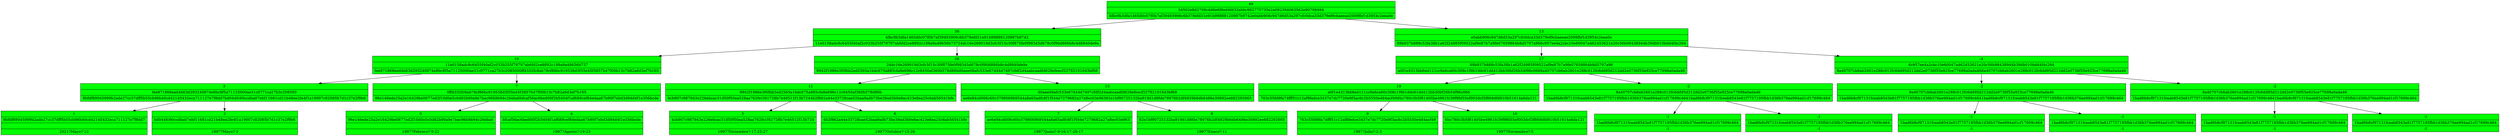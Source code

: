 digraph G{ 
node[shape="record"] 
node0xc00059fbc8[style="filled"; fillcolor="green" color="black"; label="{49 | 34502e8d2708c4d6e6f8ed4fd32ebbc962775735e2a092394063562e90708494 | 4fbc9b3dfa1465d0c07f0b7af39493906c6b378efd31e91b99888120987b9742e0abb906c947d6d53a297cfc0dca33d379ef9cbaeeae2009fbf1d3954c2eea0e}"];
node0xc00059fb48[style="filled"; fillcolor="green" color="black"; label="{36 | 4fbc9b3dfa1465d0c07f0b7af39493906c6b378efd31e91b99888120987b9742 | 11e0158adc8c6455f40af2c033b255f78797ab6fd2ce8892c188a9a48656b73724dc16e269019d3cfc5f15c30f875fe0f98345d678c0f90d886b8c4d8840de9a}"];
node0xc00059fa48[style="filled"; fillcolor="green" color="black"; label="{10 | 11e0158adc8c6455f40af2c033b255f78797ab6fd2ce8892c188a9a48656b737 | fee971868eed4b63d293240874e8bc8f5a71125000ae31c0771ca27b3c2085000ff4332fc8ab78cf86bc919538d3f35e45f3857b47f00b13c7b82a6d3ef7b165}"];
node0xc00059f848[style="filled"; fillcolor="green" color="black"; label="{3 | fee971868eed4b63d293240874e8bc8f5a71125000ae31c0771ca27b3c208500 | 9bfdf89045999b2ade27cc37dff5b55cb96b40cd42145432eca711127e7f8dd7bd044fc90ccdba07ebf11681cd21b48ee2fe4f1a19007c82085b7d1c37e2f9b6}"];
node0xc00059e308[style="filled"; fillcolor="green" color="black"; label="{1 | 9bfdf89045999b2ade27cc37dff5b55cb96b40cd42145432eca711127e7f8dd7 | |2021?Mayo?-12}"];
node0xc00059f848->node0xc00059e308;
node0xc00059e408[style="filled"; fillcolor="green" color="black"; label="{2 | bd044fc90ccdba07ebf11681cd21b48ee2fe4f1a19007c82085b7d1c37e2f9b6 | |1997?Mayo?-3}"];
node0xc00059f848->node0xc00059e408;
node0xc00059fa48->node0xc00059f848;
node0xc00059f888[style="filled"; fillcolor="green" color="black"; label="{7 | 0ff4332fc8ab78cf86bc919538d3f35e45f3857b47f00b13c7b82a6d3ef7b165 | 96e146ede25a2e16429be0677ed2f10d0e5c0d82b90a9e7bac96b9b94c26eba0bfcaf56ac6bed00f2b5404f1af689cef84edaa67b90f7ebd3d94d4f1e356bcde}"];
node0xc00059e488[style="filled"; fillcolor="green" color="black"; label="{3 | 96e146ede25a2e16429be0677ed2f10d0e5c0d82b90a9e7bac96b9b94c26eba0 | |1997?Febrero?-5-22}"];
node0xc00059f888->node0xc00059e488;
node0xc00059e5c8[style="filled"; fillcolor="green" color="black"; label="{4 | bfcaf56ac6bed00f2b5404f1af689cef84edaa67b90f7ebd3d94d4f1e356bcde | |1997?Agosto?-19-23}"];
node0xc00059f888->node0xc00059e5c8;
node0xc00059fa48->node0xc00059f888;
node0xc00059fb48->node0xc00059fa48;
node0xc00059fa88[style="filled"; fillcolor="green" color="black"; label="{26 | 24dc16e269019d3cfc5f15c30f875fe0f98345d678c0f90d886b8c4d8840de9a | 9942f1986e3f0fbb2ed2565a1bdc675a885cfa8e696c12c9450af360b578d86bd0aee08afc533e67d44d7497cfdf2d4aabcaadfd628efeecf22782101643bf68}"];
node0xc00059f8c8[style="filled"; fillcolor="green" color="black"; label="{11 | 9942f1986e3f0fbb2ed2565a1bdc675a885cfa8e696c12c9450af360b578d86b | 4cb907c987943e226ebcac31d50f50ea528aa762fe1f41728b7e46512f13b7244b2f862a44e33728cae52baa9adb73be39ad3b0e8ac423e8ea25c6ab56541bfe}"];
node0xc00059e6c8[style="filled"; fillcolor="green" color="black"; label="{5 | 4cb907c987943e226ebcac31d50f50ea528aa762fe1f41728b7e46512f13b724 | |1997?Diciembre?-17-25-27}"];
node0xc00059f8c8->node0xc00059e6c8;
node0xc00059e988[style="filled"; fillcolor="green" color="black"; label="{6 | 4b2f862a44e33728cae52baa9adb73be39ad3b0e8ac423e8ea25c6ab56541bfe | |1997?Octubre?-15-26}"];
node0xc00059f8c8->node0xc00059e988;
node0xc00059fa88->node0xc00059f8c8;
node0xc00059f908[style="filled"; fillcolor="green" color="black"; label="{15 | d0aee08afc533e67d44d7497cfdf2d4aabcaadfd628efeecf22782101643bf68 | ae6e94cd006c60c3798069b9544a8a65adfc8f1f544e7279682a27a8ec03e96382e1bf90725132ba919d1d8fde78976b2df4929b6db6486e30892ee682292665}"];
node0xc00059ec08[style="filled"; fillcolor="green" color="black"; label="{7 | ae6e94cd006c60c3798069b9544a8a65adfc8f1f544e7279682a27a8ec03e963 | |1997?Junio?-9-16-17-28-17}"];
node0xc00059f908->node0xc00059ec08;
node0xc00059ee48[style="filled"; fillcolor="green" color="black"; label="{8 | 82e1bf90725132ba919d1d8fde78976b2df4929b6db6486e30892ee682292665 | |1997?Enero?-11}"];
node0xc00059f908->node0xc00059ee48;
node0xc00059fa88->node0xc00059f908;
node0xc00059fb48->node0xc00059fa88;
node0xc00059fbc8->node0xc00059fb48;
node0xc00059fb88[style="filled"; fillcolor="green" color="black"; label="{13 | e0abb906c947d6d53a297cfc0dca33d379ef9cbaeeae2009fbf1d3954c2eea0e | 89b937b888c53fa38b1a62f24985f09522af9e87b7a9fe07659864b8d5797a966c957ee4a2cbc10e60047a462453621e20c56b98438944b39db010bdd4f4c264}"];
node0xc00059fac8[style="filled"; fillcolor="green" color="black"; label="{17 | 89b937b888c53fa38b1a62f24985f09522af9e87b7a9fe07659864b8d5797a96 | a0f1e4313bb6ed121cc9a6ca60c308c1f9b1ddc61dd412bb30bf26b54f96c0668a40707cb6ab2601e288c012fc6dd95d212dd2e0736f55e925ce77698a0ada46}"];
node0xc00059f948[style="filled"; fillcolor="green" color="black"; label="{19 | a0f1e4313bb6ed121cc9a6ca60c308c1f9b1ddc61dd412bb30bf26b54f96c066 | 763c55fd9fa74fff51c12af8fedce3437e7dc7720e9f3ac6c2b5550e484acf496bc780c3b5f81405be4961fc39f9fd55ef003dcf3f869dfd910b51614a6da121}"];
node0xc00059f048[style="filled"; fillcolor="green" color="black"; label="{9 | 763c55fd9fa74fff51c12af8fedce3437e7dc7720e9f3ac6c2b5550e484acf49 | |1997?Julio?-2-3}"];
node0xc00059f948->node0xc00059f048;
node0xc00059f688[style="filled"; fillcolor="green" color="black"; label="{10 | 6bc780c3b5f81405be4961fc39f9fd55ef003dcf3f869dfd910b51614a6da121 | |1997?Noviembre?-5}"];
node0xc00059f948->node0xc00059f688;
node0xc00059fac8->node0xc00059f948;
node0xc00059f988[style="filled"; fillcolor="green" color="black"; label="{-2 | 8a40707cb6ab2601e288c012fc6dd95d212dd2e0736f55e925ce77698a0ada46 | 1bad6b8cf97131fceab8543e81f7757195fbb1d36b376ee994ad1cf17699c4641bad6b8cf97131fceab8543e81f7757195fbb1d36b376ee994ad1cf17699c464}"];
node0xc00059f6c8[style="filled"; fillcolor="green" color="black"; label="{-1 | 1bad6b8cf97131fceab8543e81f7757195fbb1d36b376ee994ad1cf17699c464 | -1}"];
node0xc00059f988->node0xc00059f6c8;
node0xc00059f708[style="filled"; fillcolor="green" color="black"; label="{-1 | 1bad6b8cf97131fceab8543e81f7757195fbb1d36b376ee994ad1cf17699c464 | -1}"];
node0xc00059f988->node0xc00059f708;
node0xc00059fac8->node0xc00059f988;
node0xc00059fb88->node0xc00059fac8;
node0xc00059fb08[style="filled"; fillcolor="green" color="black"; label="{-4 | 6c957ee4a2cbc10e60047a462453621e20c56b98438944b39db010bdd4f4c264 | 8a40707cb6ab2601e288c012fc6dd95d212dd2e0736f55e925ce77698a0ada468a40707cb6ab2601e288c012fc6dd95d212dd2e0736f55e925ce77698a0ada46}"];
node0xc00059f9c8[style="filled"; fillcolor="green" color="black"; label="{-2 | 8a40707cb6ab2601e288c012fc6dd95d212dd2e0736f55e925ce77698a0ada46 | 1bad6b8cf97131fceab8543e81f7757195fbb1d36b376ee994ad1cf17699c4641bad6b8cf97131fceab8543e81f7757195fbb1d36b376ee994ad1cf17699c464}"];
node0xc00059f748[style="filled"; fillcolor="green" color="black"; label="{-1 | 1bad6b8cf97131fceab8543e81f7757195fbb1d36b376ee994ad1cf17699c464 | -1}"];
node0xc00059f9c8->node0xc00059f748;
node0xc00059f788[style="filled"; fillcolor="green" color="black"; label="{-1 | 1bad6b8cf97131fceab8543e81f7757195fbb1d36b376ee994ad1cf17699c464 | -1}"];
node0xc00059f9c8->node0xc00059f788;
node0xc00059fb08->node0xc00059f9c8;
node0xc00059fa08[style="filled"; fillcolor="green" color="black"; label="{-2 | 8a40707cb6ab2601e288c012fc6dd95d212dd2e0736f55e925ce77698a0ada46 | 1bad6b8cf97131fceab8543e81f7757195fbb1d36b376ee994ad1cf17699c4641bad6b8cf97131fceab8543e81f7757195fbb1d36b376ee994ad1cf17699c464}"];
node0xc00059f7c8[style="filled"; fillcolor="green" color="black"; label="{-1 | 1bad6b8cf97131fceab8543e81f7757195fbb1d36b376ee994ad1cf17699c464 | -1}"];
node0xc00059fa08->node0xc00059f7c8;
node0xc00059f808[style="filled"; fillcolor="green" color="black"; label="{-1 | 1bad6b8cf97131fceab8543e81f7757195fbb1d36b376ee994ad1cf17699c464 | -1}"];
node0xc00059fa08->node0xc00059f808;
node0xc00059fb08->node0xc00059fa08;
node0xc00059fb88->node0xc00059fb08;
node0xc00059fbc8->node0xc00059fb88;
}